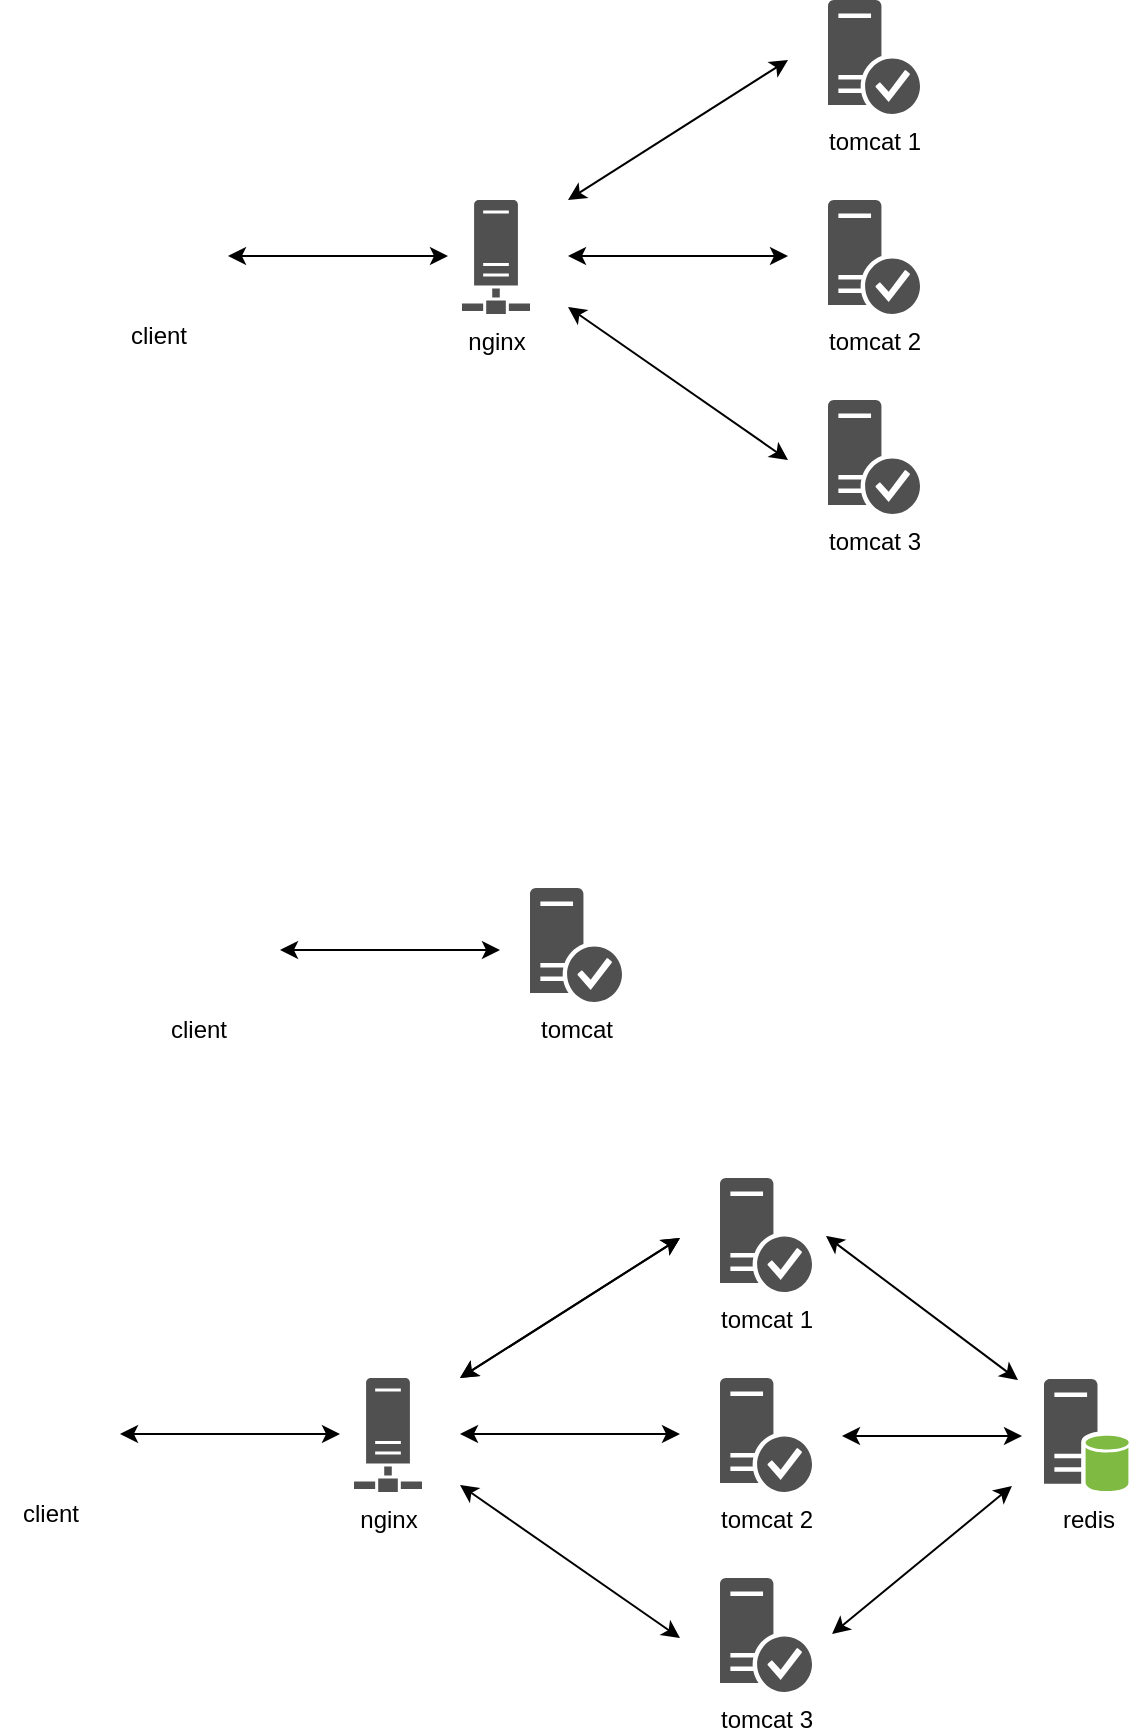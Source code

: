 <mxfile version="20.3.1" type="github">
  <diagram id="QOJws539fqBSgupLrR6U" name="第 1 页">
    <mxGraphModel dx="839" dy="434" grid="0" gridSize="10" guides="1" tooltips="1" connect="1" arrows="1" fold="1" page="1" pageScale="1" pageWidth="827" pageHeight="1169" math="0" shadow="0">
      <root>
        <mxCell id="0" />
        <mxCell id="1" parent="0" />
        <mxCell id="8LqY17IdmFCUgcOD1Ssi-3" value="nginx" style="sketch=0;pointerEvents=1;shadow=0;dashed=0;html=1;strokeColor=none;fillColor=#505050;labelPosition=center;verticalLabelPosition=bottom;verticalAlign=top;outlineConnect=0;align=center;shape=mxgraph.office.servers.network;" vertex="1" parent="1">
          <mxGeometry x="397" y="280" width="34" height="57" as="geometry" />
        </mxCell>
        <mxCell id="8LqY17IdmFCUgcOD1Ssi-4" value="tomcat 1" style="sketch=0;pointerEvents=1;shadow=0;dashed=0;html=1;strokeColor=none;fillColor=#505050;labelPosition=center;verticalLabelPosition=bottom;verticalAlign=top;outlineConnect=0;align=center;shape=mxgraph.office.security.trusted_application_server;" vertex="1" parent="1">
          <mxGeometry x="580" y="180" width="46" height="57" as="geometry" />
        </mxCell>
        <mxCell id="8LqY17IdmFCUgcOD1Ssi-5" value="client" style="shape=image;html=1;verticalAlign=top;verticalLabelPosition=bottom;labelBackgroundColor=#ffffff;imageAspect=0;aspect=fixed;image=https://cdn4.iconfinder.com/data/icons/essential-app-1/16/computer-destop-it-website-128.png" vertex="1" parent="1">
          <mxGeometry x="220" y="283.5" width="50" height="50" as="geometry" />
        </mxCell>
        <mxCell id="8LqY17IdmFCUgcOD1Ssi-6" value="tomcat 2" style="sketch=0;pointerEvents=1;shadow=0;dashed=0;html=1;strokeColor=none;fillColor=#505050;labelPosition=center;verticalLabelPosition=bottom;verticalAlign=top;outlineConnect=0;align=center;shape=mxgraph.office.security.trusted_application_server;" vertex="1" parent="1">
          <mxGeometry x="580" y="280" width="46" height="57" as="geometry" />
        </mxCell>
        <mxCell id="8LqY17IdmFCUgcOD1Ssi-7" value="tomcat 3" style="sketch=0;pointerEvents=1;shadow=0;dashed=0;html=1;strokeColor=none;fillColor=#505050;labelPosition=center;verticalLabelPosition=bottom;verticalAlign=top;outlineConnect=0;align=center;shape=mxgraph.office.security.trusted_application_server;" vertex="1" parent="1">
          <mxGeometry x="580" y="380" width="46" height="57" as="geometry" />
        </mxCell>
        <mxCell id="8LqY17IdmFCUgcOD1Ssi-8" value="" style="endArrow=classic;startArrow=classic;html=1;rounded=0;" edge="1" parent="1">
          <mxGeometry width="50" height="50" relative="1" as="geometry">
            <mxPoint x="280" y="308" as="sourcePoint" />
            <mxPoint x="390" y="308" as="targetPoint" />
          </mxGeometry>
        </mxCell>
        <mxCell id="8LqY17IdmFCUgcOD1Ssi-9" value="" style="endArrow=classic;startArrow=classic;html=1;rounded=0;" edge="1" parent="1">
          <mxGeometry width="50" height="50" relative="1" as="geometry">
            <mxPoint x="450" y="308" as="sourcePoint" />
            <mxPoint x="560" y="308" as="targetPoint" />
          </mxGeometry>
        </mxCell>
        <mxCell id="8LqY17IdmFCUgcOD1Ssi-10" value="" style="endArrow=classic;startArrow=classic;html=1;rounded=0;" edge="1" parent="1">
          <mxGeometry width="50" height="50" relative="1" as="geometry">
            <mxPoint x="450" y="333.5" as="sourcePoint" />
            <mxPoint x="560" y="410" as="targetPoint" />
          </mxGeometry>
        </mxCell>
        <mxCell id="8LqY17IdmFCUgcOD1Ssi-11" value="" style="endArrow=classic;startArrow=classic;html=1;rounded=0;" edge="1" parent="1">
          <mxGeometry width="50" height="50" relative="1" as="geometry">
            <mxPoint x="450" y="280" as="sourcePoint" />
            <mxPoint x="560" y="210" as="targetPoint" />
          </mxGeometry>
        </mxCell>
        <mxCell id="8LqY17IdmFCUgcOD1Ssi-14" value="client" style="shape=image;html=1;verticalAlign=top;verticalLabelPosition=bottom;labelBackgroundColor=#ffffff;imageAspect=0;aspect=fixed;image=https://cdn4.iconfinder.com/data/icons/essential-app-1/16/computer-destop-it-website-128.png" vertex="1" parent="1">
          <mxGeometry x="240" y="630.5" width="50" height="50" as="geometry" />
        </mxCell>
        <mxCell id="8LqY17IdmFCUgcOD1Ssi-15" value="tomcat" style="sketch=0;pointerEvents=1;shadow=0;dashed=0;html=1;strokeColor=none;fillColor=#505050;labelPosition=center;verticalLabelPosition=bottom;verticalAlign=top;outlineConnect=0;align=center;shape=mxgraph.office.security.trusted_application_server;" vertex="1" parent="1">
          <mxGeometry x="431" y="624" width="46" height="57" as="geometry" />
        </mxCell>
        <mxCell id="8LqY17IdmFCUgcOD1Ssi-17" value="" style="endArrow=classic;startArrow=classic;html=1;rounded=0;" edge="1" parent="1">
          <mxGeometry width="50" height="50" relative="1" as="geometry">
            <mxPoint x="306" y="655" as="sourcePoint" />
            <mxPoint x="416" y="655" as="targetPoint" />
          </mxGeometry>
        </mxCell>
        <mxCell id="8LqY17IdmFCUgcOD1Ssi-24" value="nginx" style="sketch=0;pointerEvents=1;shadow=0;dashed=0;html=1;strokeColor=none;fillColor=#505050;labelPosition=center;verticalLabelPosition=bottom;verticalAlign=top;outlineConnect=0;align=center;shape=mxgraph.office.servers.network;" vertex="1" parent="1">
          <mxGeometry x="343" y="869" width="34" height="57" as="geometry" />
        </mxCell>
        <mxCell id="8LqY17IdmFCUgcOD1Ssi-25" value="tomcat 1" style="sketch=0;pointerEvents=1;shadow=0;dashed=0;html=1;strokeColor=none;fillColor=#505050;labelPosition=center;verticalLabelPosition=bottom;verticalAlign=top;outlineConnect=0;align=center;shape=mxgraph.office.security.trusted_application_server;" vertex="1" parent="1">
          <mxGeometry x="526" y="769" width="46" height="57" as="geometry" />
        </mxCell>
        <mxCell id="8LqY17IdmFCUgcOD1Ssi-26" value="client" style="shape=image;html=1;verticalAlign=top;verticalLabelPosition=bottom;labelBackgroundColor=#ffffff;imageAspect=0;aspect=fixed;image=https://cdn4.iconfinder.com/data/icons/essential-app-1/16/computer-destop-it-website-128.png" vertex="1" parent="1">
          <mxGeometry x="166" y="872.5" width="50" height="50" as="geometry" />
        </mxCell>
        <mxCell id="8LqY17IdmFCUgcOD1Ssi-27" value="tomcat 2" style="sketch=0;pointerEvents=1;shadow=0;dashed=0;html=1;strokeColor=none;fillColor=#505050;labelPosition=center;verticalLabelPosition=bottom;verticalAlign=top;outlineConnect=0;align=center;shape=mxgraph.office.security.trusted_application_server;" vertex="1" parent="1">
          <mxGeometry x="526" y="869" width="46" height="57" as="geometry" />
        </mxCell>
        <mxCell id="8LqY17IdmFCUgcOD1Ssi-28" value="tomcat 3" style="sketch=0;pointerEvents=1;shadow=0;dashed=0;html=1;strokeColor=none;fillColor=#505050;labelPosition=center;verticalLabelPosition=bottom;verticalAlign=top;outlineConnect=0;align=center;shape=mxgraph.office.security.trusted_application_server;" vertex="1" parent="1">
          <mxGeometry x="526" y="969" width="46" height="57" as="geometry" />
        </mxCell>
        <mxCell id="8LqY17IdmFCUgcOD1Ssi-29" value="" style="endArrow=classic;startArrow=classic;html=1;rounded=0;" edge="1" parent="1">
          <mxGeometry width="50" height="50" relative="1" as="geometry">
            <mxPoint x="226" y="897" as="sourcePoint" />
            <mxPoint x="336" y="897" as="targetPoint" />
          </mxGeometry>
        </mxCell>
        <mxCell id="8LqY17IdmFCUgcOD1Ssi-30" value="" style="endArrow=classic;startArrow=classic;html=1;rounded=0;" edge="1" parent="1">
          <mxGeometry width="50" height="50" relative="1" as="geometry">
            <mxPoint x="396" y="897" as="sourcePoint" />
            <mxPoint x="506" y="897" as="targetPoint" />
          </mxGeometry>
        </mxCell>
        <mxCell id="8LqY17IdmFCUgcOD1Ssi-31" value="" style="endArrow=classic;startArrow=classic;html=1;rounded=0;" edge="1" parent="1">
          <mxGeometry width="50" height="50" relative="1" as="geometry">
            <mxPoint x="396" y="922.5" as="sourcePoint" />
            <mxPoint x="506" y="999" as="targetPoint" />
          </mxGeometry>
        </mxCell>
        <mxCell id="8LqY17IdmFCUgcOD1Ssi-32" value="" style="endArrow=classic;startArrow=classic;html=1;rounded=0;" edge="1" parent="1">
          <mxGeometry width="50" height="50" relative="1" as="geometry">
            <mxPoint x="396" y="869" as="sourcePoint" />
            <mxPoint x="506" y="799" as="targetPoint" />
          </mxGeometry>
        </mxCell>
        <mxCell id="8LqY17IdmFCUgcOD1Ssi-33" value="redis" style="sketch=0;pointerEvents=1;shadow=0;dashed=0;html=1;strokeColor=none;fillColor=#505050;labelPosition=center;verticalLabelPosition=bottom;verticalAlign=top;outlineConnect=0;align=center;shape=mxgraph.office.servers.database_server_green;" vertex="1" parent="1">
          <mxGeometry x="688" y="869.5" width="43" height="56" as="geometry" />
        </mxCell>
        <mxCell id="8LqY17IdmFCUgcOD1Ssi-34" value="" style="endArrow=classic;startArrow=classic;html=1;rounded=0;" edge="1" parent="1">
          <mxGeometry width="50" height="50" relative="1" as="geometry">
            <mxPoint x="396" y="869" as="sourcePoint" />
            <mxPoint x="506" y="799" as="targetPoint" />
          </mxGeometry>
        </mxCell>
        <mxCell id="8LqY17IdmFCUgcOD1Ssi-35" value="" style="endArrow=classic;startArrow=classic;html=1;rounded=0;" edge="1" parent="1">
          <mxGeometry width="50" height="50" relative="1" as="geometry">
            <mxPoint x="677" y="898" as="sourcePoint" />
            <mxPoint x="587" y="898" as="targetPoint" />
          </mxGeometry>
        </mxCell>
        <mxCell id="8LqY17IdmFCUgcOD1Ssi-36" value="" style="endArrow=classic;startArrow=classic;html=1;rounded=0;" edge="1" parent="1">
          <mxGeometry width="50" height="50" relative="1" as="geometry">
            <mxPoint x="675" y="870" as="sourcePoint" />
            <mxPoint x="579" y="798" as="targetPoint" />
          </mxGeometry>
        </mxCell>
        <mxCell id="8LqY17IdmFCUgcOD1Ssi-37" value="" style="endArrow=classic;startArrow=classic;html=1;rounded=0;" edge="1" parent="1">
          <mxGeometry width="50" height="50" relative="1" as="geometry">
            <mxPoint x="672" y="923" as="sourcePoint" />
            <mxPoint x="582" y="997" as="targetPoint" />
          </mxGeometry>
        </mxCell>
      </root>
    </mxGraphModel>
  </diagram>
</mxfile>
